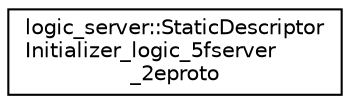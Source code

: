 digraph "Graphical Class Hierarchy"
{
  edge [fontname="Helvetica",fontsize="10",labelfontname="Helvetica",labelfontsize="10"];
  node [fontname="Helvetica",fontsize="10",shape=record];
  rankdir="LR";
  Node0 [label="logic_server::StaticDescriptor\lInitializer_logic_5fserver\l_2eproto",height=0.2,width=0.4,color="black", fillcolor="white", style="filled",URL="$structlogic__server_1_1_static_descriptor_initializer__logic__5fserver__2eproto.html"];
}
